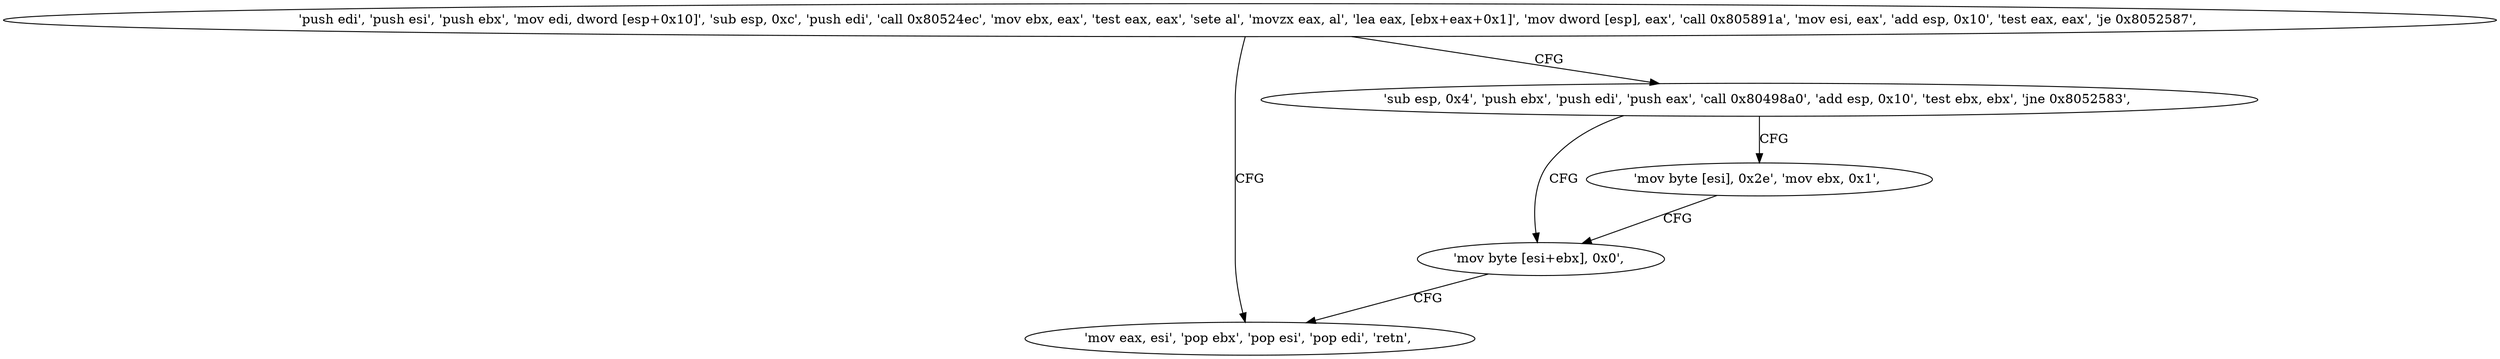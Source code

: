 digraph "func" {
"134554938" [label = "'push edi', 'push esi', 'push ebx', 'mov edi, dword [esp+0x10]', 'sub esp, 0xc', 'push edi', 'call 0x80524ec', 'mov ebx, eax', 'test eax, eax', 'sete al', 'movzx eax, al', 'lea eax, [ebx+eax+0x1]', 'mov dword [esp], eax', 'call 0x805891a', 'mov esi, eax', 'add esp, 0x10', 'test eax, eax', 'je 0x8052587', " ]
"134555015" [label = "'mov eax, esi', 'pop ebx', 'pop esi', 'pop edi', 'retn', " ]
"134554985" [label = "'sub esp, 0x4', 'push ebx', 'push edi', 'push eax', 'call 0x80498a0', 'add esp, 0x10', 'test ebx, ebx', 'jne 0x8052583', " ]
"134555011" [label = "'mov byte [esi+ebx], 0x0', " ]
"134555003" [label = "'mov byte [esi], 0x2e', 'mov ebx, 0x1', " ]
"134554938" -> "134555015" [ label = "CFG" ]
"134554938" -> "134554985" [ label = "CFG" ]
"134554985" -> "134555011" [ label = "CFG" ]
"134554985" -> "134555003" [ label = "CFG" ]
"134555011" -> "134555015" [ label = "CFG" ]
"134555003" -> "134555011" [ label = "CFG" ]
}
